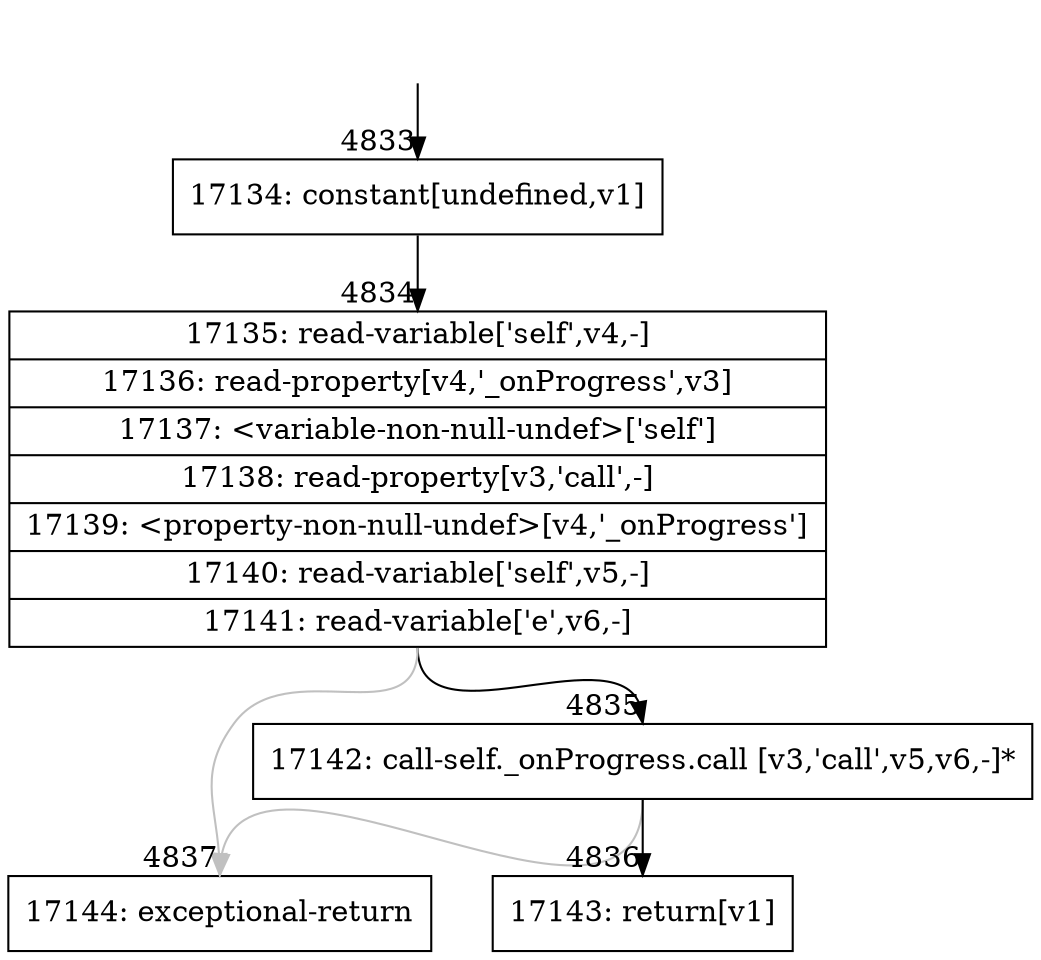 digraph {
rankdir="TD"
BB_entry225[shape=none,label=""];
BB_entry225 -> BB4833 [tailport=s, headport=n, headlabel="    4833"]
BB4833 [shape=record label="{17134: constant[undefined,v1]}" ] 
BB4833 -> BB4834 [tailport=s, headport=n, headlabel="      4834"]
BB4834 [shape=record label="{17135: read-variable['self',v4,-]|17136: read-property[v4,'_onProgress',v3]|17137: \<variable-non-null-undef\>['self']|17138: read-property[v3,'call',-]|17139: \<property-non-null-undef\>[v4,'_onProgress']|17140: read-variable['self',v5,-]|17141: read-variable['e',v6,-]}" ] 
BB4834 -> BB4835 [tailport=s, headport=n, headlabel="      4835"]
BB4834 -> BB4837 [tailport=s, headport=n, color=gray, headlabel="      4837"]
BB4835 [shape=record label="{17142: call-self._onProgress.call [v3,'call',v5,v6,-]*}" ] 
BB4835 -> BB4836 [tailport=s, headport=n, headlabel="      4836"]
BB4835 -> BB4837 [tailport=s, headport=n, color=gray]
BB4836 [shape=record label="{17143: return[v1]}" ] 
BB4837 [shape=record label="{17144: exceptional-return}" ] 
//#$~ 8086
}
